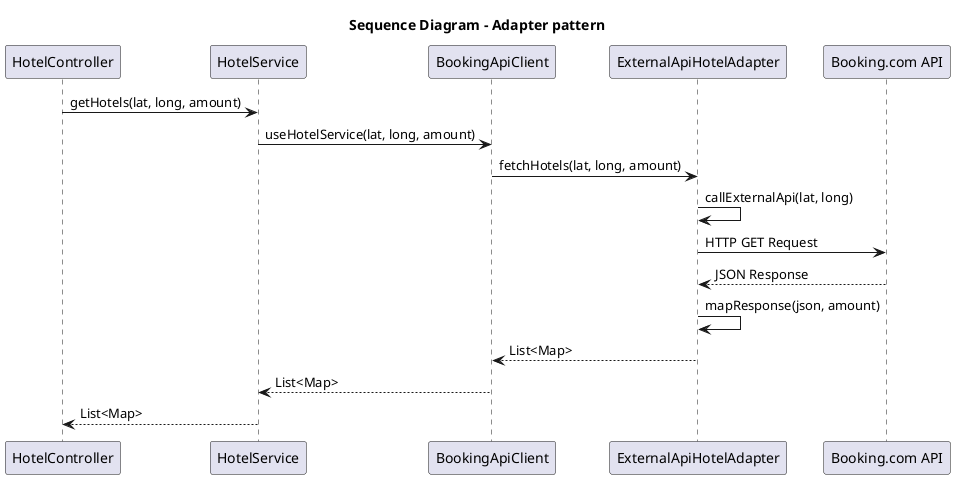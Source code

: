 @startuml
title Sequence Diagram – Adapter pattern

participant "HotelController" as Controller
participant "HotelService" as Service
participant "BookingApiClient" as Client
participant "ExternalApiHotelAdapter" as Adapter
participant "Booking.com API" as API

Controller -> Service : getHotels(lat, long, amount)
Service -> Client : useHotelService(lat, long, amount)
Client -> Adapter : fetchHotels(lat, long, amount)
Adapter -> Adapter : callExternalApi(lat, long)
Adapter -> API : HTTP GET Request
API --> Adapter : JSON Response
Adapter -> Adapter : mapResponse(json, amount)
Adapter --> Client : List<Map>
Client --> Service : List<Map>
Service --> Controller : List<Map>

@enduml§